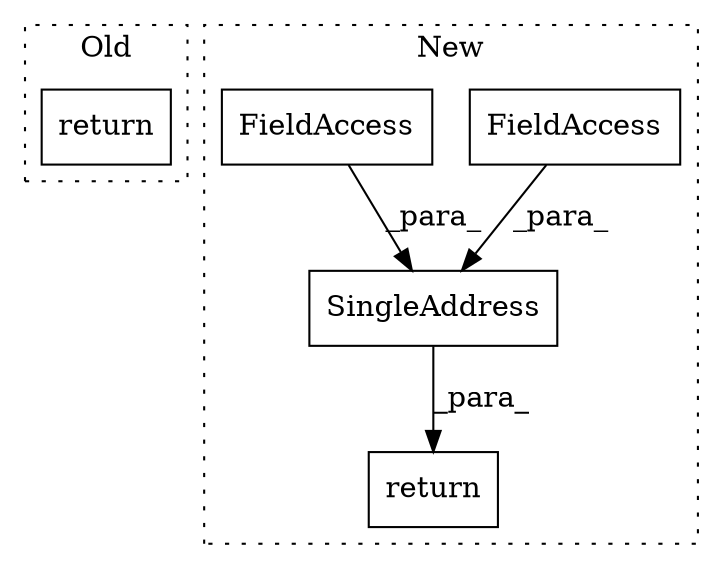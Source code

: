digraph G {
subgraph cluster0 {
1 [label="return" a="41" s="2391" l="7" shape="box"];
label = "Old";
style="dotted";
}
subgraph cluster1 {
2 [label="SingleAddress" a="32" s="2492,2531" l="14,1" shape="box"];
3 [label="return" a="41" s="2449" l="7" shape="box"];
4 [label="FieldAccess" a="22" s="2506" l="11" shape="box"];
5 [label="FieldAccess" a="22" s="2518" l="13" shape="box"];
label = "New";
style="dotted";
}
2 -> 3 [label="_para_"];
4 -> 2 [label="_para_"];
5 -> 2 [label="_para_"];
}